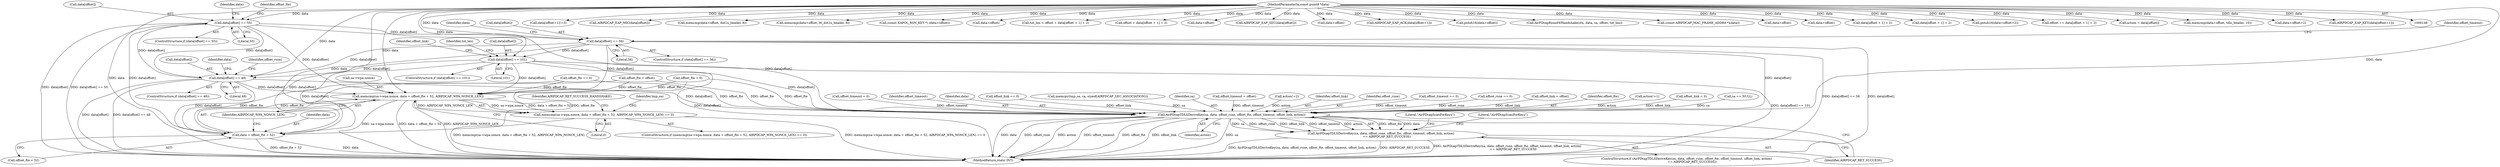 digraph "0_wireshark_9b0b20b8d5f8c9f7839d58ff6c5900f7e19283b4@array" {
"1000562" [label="(Call,data[offset] == 55)"];
"1000551" [label="(Call,data[offset] == 48)"];
"1000562" [label="(Call,data[offset] == 55)"];
"1000148" [label="(MethodParameterIn,const guint8 *data)"];
"1000584" [label="(Call,data[offset] == 101)"];
"1000573" [label="(Call,data[offset] == 56)"];
"1000714" [label="(Call,memcmp(sa->wpa.nonce, data + offset_fte + 52, AIRPDCAP_WPA_NONCE_LEN))"];
"1000713" [label="(Call,memcmp(sa->wpa.nonce, data + offset_fte + 52, AIRPDCAP_WPA_NONCE_LEN) == 0)"];
"1000720" [label="(Call,data + offset_fte + 52)"];
"1000755" [label="(Call,AirPDcapTDLSDeriveKey(sa, data, offset_rsne, offset_fte, offset_timeout, offset_link, action))"];
"1000754" [label="(Call,AirPDcapTDLSDeriveKey(sa, data, offset_rsne, offset_fte, offset_timeout, offset_link, action)\n            == AIRPDCAP_RET_SUCCESS)"];
"1000204" [label="(Call,data[offset+1]!=3)"];
"1000491" [label="(Call,offset_timeout = 0)"];
"1000573" [label="(Call,data[offset] == 56)"];
"1000722" [label="(Call,offset_fte + 52)"];
"1000623" [label="(Call,offset_fte == 0)"];
"1000760" [label="(Identifier,offset_timeout)"];
"1000757" [label="(Identifier,data)"];
"1000552" [label="(Call,data[offset])"];
"1000335" [label="(Call,AIRPDCAP_EAP_MIC(data[offset]))"];
"1000754" [label="(Call,AirPDcapTDLSDeriveKey(sa, data, offset_rsne, offset_fte, offset_timeout, offset_link, action)\n            == AIRPDCAP_RET_SUCCESS)"];
"1000630" [label="(Call,offset_link == 0)"];
"1000738" [label="(Call,memcpy(tmp_sa, sa, sizeof(AIRPDCAP_SEC_ASSOCIATION)))"];
"1000180" [label="(Call,memcmp(data+offset, dot1x_header, 8))"];
"1000188" [label="(Call,memcmp(data+offset, bt_dot1x_header, 8))"];
"1000246" [label="(Call,(const EAPOL_RSN_KEY *) (data+offset))"];
"1000181" [label="(Call,data+offset)"];
"1000594" [label="(Call,tot_len < offset + data[offset + 1] + 2)"];
"1000596" [label="(Call,offset + data[offset + 1] + 2)"];
"1000526" [label="(Call,data+offset)"];
"1000734" [label="(Identifier,tmp_sa)"];
"1000564" [label="(Identifier,data)"];
"1000756" [label="(Identifier,sa)"];
"1000568" [label="(Call,offset_fte = offset)"];
"1000726" [label="(Literal,0)"];
"1000755" [label="(Call,AirPDcapTDLSDeriveKey(sa, data, offset_rsne, offset_fte, offset_timeout, offset_link, action))"];
"1000595" [label="(Identifier,tot_len)"];
"1000550" [label="(ControlStructure,if (data[offset] == 48))"];
"1000341" [label="(Call,AIRPDCAP_EAP_SEC(data[offset]))"];
"1000588" [label="(Literal,101)"];
"1000715" [label="(Call,sa->wpa.nonce)"];
"1000577" [label="(Literal,56)"];
"1000189" [label="(Call,data+offset)"];
"1000555" [label="(Literal,48)"];
"1000579" [label="(Call,offset_timeout = offset)"];
"1000721" [label="(Identifier,data)"];
"1000326" [label="(Call,AIRPDCAP_EAP_ACK(data[offset+1]))"];
"1000148" [label="(MethodParameterIn,const guint8 *data)"];
"1000713" [label="(Call,memcmp(sa->wpa.nonce, data + offset_fte + 52, AIRPDCAP_WPA_NONCE_LEN) == 0)"];
"1000511" [label="(Call,action!=2)"];
"1000561" [label="(ControlStructure,if (data[offset] == 55))"];
"1000779" [label="(MethodReturn,static INT)"];
"1000586" [label="(Identifier,data)"];
"1000761" [label="(Identifier,offset_link)"];
"1000758" [label="(Identifier,offset_rsne)"];
"1000585" [label="(Call,data[offset])"];
"1000627" [label="(Call,offset_timeout == 0)"];
"1000525" [label="(Call,pntoh16(data+offset))"];
"1000558" [label="(Identifier,offset_rsne)"];
"1000583" [label="(ControlStructure,if (data[offset] == 101))"];
"1000569" [label="(Identifier,offset_fte)"];
"1000292" [label="(Call,AirPDcapRsna4WHandshake(ctx, data, sa, offset, tot_len))"];
"1000377" [label="(Call,(const AIRPDCAP_MAC_FRAME_ADDR4 *)(data))"];
"1000248" [label="(Call,data+offset)"];
"1000762" [label="(Identifier,action)"];
"1000619" [label="(Call,offset_rsne == 0)"];
"1000483" [label="(Call,offset_fte = 0)"];
"1000574" [label="(Call,data[offset])"];
"1000467" [label="(Call,data+offset)"];
"1000572" [label="(ControlStructure,if (data[offset] == 56))"];
"1000725" [label="(Identifier,AIRPDCAP_WPA_NONCE_LEN)"];
"1000562" [label="(Call,data[offset] == 55)"];
"1000563" [label="(Call,data[offset])"];
"1000590" [label="(Call,offset_link = offset)"];
"1000591" [label="(Identifier,offset_link)"];
"1000759" [label="(Identifier,offset_fte)"];
"1000766" [label="(Literal,\"AirPDcapScanForKeys\")"];
"1000753" [label="(ControlStructure,if (AirPDcapTDLSDeriveKey(sa, data, offset_rsne, offset_fte, offset_timeout, offset_link, action)\n            == AIRPDCAP_RET_SUCCESS))"];
"1000580" [label="(Identifier,offset_timeout)"];
"1000610" [label="(Call,data[offset + 1] + 2)"];
"1000575" [label="(Identifier,data)"];
"1000598" [label="(Call,data[offset + 1] + 2)"];
"1000220" [label="(Call,pntoh16(data+offset+2))"];
"1000584" [label="(Call,data[offset] == 101)"];
"1000608" [label="(Call,offset += data[offset + 1] + 2)"];
"1000714" [label="(Call,memcmp(sa->wpa.nonce, data + offset_fte + 52, AIRPDCAP_WPA_NONCE_LEN))"];
"1000712" [label="(ControlStructure,if (memcmp(sa->wpa.nonce, data + offset_fte + 52, AIRPDCAP_WPA_NONCE_LEN) == 0))"];
"1000776" [label="(Literal,\"AirPDcapScanForKeys\")"];
"1000508" [label="(Call,action!=1)"];
"1000566" [label="(Literal,55)"];
"1000501" [label="(Call,action = data[offset])"];
"1000487" [label="(Call,offset_link = 0)"];
"1000466" [label="(Call,memcmp(data+offset, tdls_header, 10))"];
"1000221" [label="(Call,data+offset+2)"];
"1000763" [label="(Identifier,AIRPDCAP_RET_SUCCESS)"];
"1000551" [label="(Call,data[offset] == 48)"];
"1000701" [label="(Call,sa == NULL)"];
"1000720" [label="(Call,data + offset_fte + 52)"];
"1000317" [label="(Call,AIRPDCAP_EAP_KEY(data[offset+1]))"];
"1000729" [label="(Identifier,AIRPDCAP_RET_SUCCESS_HANDSHAKE)"];
"1000562" -> "1000561"  [label="AST: "];
"1000562" -> "1000566"  [label="CFG: "];
"1000563" -> "1000562"  [label="AST: "];
"1000566" -> "1000562"  [label="AST: "];
"1000569" -> "1000562"  [label="CFG: "];
"1000575" -> "1000562"  [label="CFG: "];
"1000562" -> "1000779"  [label="DDG: data[offset]"];
"1000562" -> "1000779"  [label="DDG: data[offset] == 55"];
"1000562" -> "1000551"  [label="DDG: data[offset]"];
"1000551" -> "1000562"  [label="DDG: data[offset]"];
"1000148" -> "1000562"  [label="DDG: data"];
"1000562" -> "1000573"  [label="DDG: data[offset]"];
"1000562" -> "1000714"  [label="DDG: data[offset]"];
"1000562" -> "1000720"  [label="DDG: data[offset]"];
"1000562" -> "1000755"  [label="DDG: data[offset]"];
"1000551" -> "1000550"  [label="AST: "];
"1000551" -> "1000555"  [label="CFG: "];
"1000552" -> "1000551"  [label="AST: "];
"1000555" -> "1000551"  [label="AST: "];
"1000558" -> "1000551"  [label="CFG: "];
"1000564" -> "1000551"  [label="CFG: "];
"1000551" -> "1000779"  [label="DDG: data[offset] == 48"];
"1000551" -> "1000779"  [label="DDG: data[offset]"];
"1000584" -> "1000551"  [label="DDG: data[offset]"];
"1000573" -> "1000551"  [label="DDG: data[offset]"];
"1000148" -> "1000551"  [label="DDG: data"];
"1000551" -> "1000714"  [label="DDG: data[offset]"];
"1000551" -> "1000720"  [label="DDG: data[offset]"];
"1000551" -> "1000755"  [label="DDG: data[offset]"];
"1000148" -> "1000146"  [label="AST: "];
"1000148" -> "1000779"  [label="DDG: data"];
"1000148" -> "1000180"  [label="DDG: data"];
"1000148" -> "1000181"  [label="DDG: data"];
"1000148" -> "1000188"  [label="DDG: data"];
"1000148" -> "1000189"  [label="DDG: data"];
"1000148" -> "1000204"  [label="DDG: data"];
"1000148" -> "1000220"  [label="DDG: data"];
"1000148" -> "1000221"  [label="DDG: data"];
"1000148" -> "1000246"  [label="DDG: data"];
"1000148" -> "1000248"  [label="DDG: data"];
"1000148" -> "1000292"  [label="DDG: data"];
"1000148" -> "1000317"  [label="DDG: data"];
"1000148" -> "1000326"  [label="DDG: data"];
"1000148" -> "1000335"  [label="DDG: data"];
"1000148" -> "1000341"  [label="DDG: data"];
"1000148" -> "1000377"  [label="DDG: data"];
"1000148" -> "1000466"  [label="DDG: data"];
"1000148" -> "1000467"  [label="DDG: data"];
"1000148" -> "1000501"  [label="DDG: data"];
"1000148" -> "1000525"  [label="DDG: data"];
"1000148" -> "1000526"  [label="DDG: data"];
"1000148" -> "1000573"  [label="DDG: data"];
"1000148" -> "1000584"  [label="DDG: data"];
"1000148" -> "1000594"  [label="DDG: data"];
"1000148" -> "1000596"  [label="DDG: data"];
"1000148" -> "1000598"  [label="DDG: data"];
"1000148" -> "1000608"  [label="DDG: data"];
"1000148" -> "1000610"  [label="DDG: data"];
"1000148" -> "1000714"  [label="DDG: data"];
"1000148" -> "1000720"  [label="DDG: data"];
"1000148" -> "1000755"  [label="DDG: data"];
"1000584" -> "1000583"  [label="AST: "];
"1000584" -> "1000588"  [label="CFG: "];
"1000585" -> "1000584"  [label="AST: "];
"1000588" -> "1000584"  [label="AST: "];
"1000591" -> "1000584"  [label="CFG: "];
"1000595" -> "1000584"  [label="CFG: "];
"1000584" -> "1000779"  [label="DDG: data[offset] == 101"];
"1000584" -> "1000779"  [label="DDG: data[offset]"];
"1000573" -> "1000584"  [label="DDG: data[offset]"];
"1000584" -> "1000714"  [label="DDG: data[offset]"];
"1000584" -> "1000720"  [label="DDG: data[offset]"];
"1000584" -> "1000755"  [label="DDG: data[offset]"];
"1000573" -> "1000572"  [label="AST: "];
"1000573" -> "1000577"  [label="CFG: "];
"1000574" -> "1000573"  [label="AST: "];
"1000577" -> "1000573"  [label="AST: "];
"1000580" -> "1000573"  [label="CFG: "];
"1000586" -> "1000573"  [label="CFG: "];
"1000573" -> "1000779"  [label="DDG: data[offset]"];
"1000573" -> "1000779"  [label="DDG: data[offset] == 56"];
"1000573" -> "1000714"  [label="DDG: data[offset]"];
"1000573" -> "1000720"  [label="DDG: data[offset]"];
"1000573" -> "1000755"  [label="DDG: data[offset]"];
"1000714" -> "1000713"  [label="AST: "];
"1000714" -> "1000725"  [label="CFG: "];
"1000715" -> "1000714"  [label="AST: "];
"1000720" -> "1000714"  [label="AST: "];
"1000725" -> "1000714"  [label="AST: "];
"1000726" -> "1000714"  [label="CFG: "];
"1000714" -> "1000779"  [label="DDG: sa->wpa.nonce"];
"1000714" -> "1000779"  [label="DDG: data + offset_fte + 52"];
"1000714" -> "1000779"  [label="DDG: AIRPDCAP_WPA_NONCE_LEN"];
"1000714" -> "1000713"  [label="DDG: sa->wpa.nonce"];
"1000714" -> "1000713"  [label="DDG: data + offset_fte + 52"];
"1000714" -> "1000713"  [label="DDG: AIRPDCAP_WPA_NONCE_LEN"];
"1000568" -> "1000714"  [label="DDG: offset_fte"];
"1000623" -> "1000714"  [label="DDG: offset_fte"];
"1000483" -> "1000714"  [label="DDG: offset_fte"];
"1000713" -> "1000712"  [label="AST: "];
"1000713" -> "1000726"  [label="CFG: "];
"1000726" -> "1000713"  [label="AST: "];
"1000729" -> "1000713"  [label="CFG: "];
"1000734" -> "1000713"  [label="CFG: "];
"1000713" -> "1000779"  [label="DDG: memcmp(sa->wpa.nonce, data + offset_fte + 52, AIRPDCAP_WPA_NONCE_LEN)"];
"1000713" -> "1000779"  [label="DDG: memcmp(sa->wpa.nonce, data + offset_fte + 52, AIRPDCAP_WPA_NONCE_LEN) == 0"];
"1000720" -> "1000722"  [label="CFG: "];
"1000721" -> "1000720"  [label="AST: "];
"1000722" -> "1000720"  [label="AST: "];
"1000725" -> "1000720"  [label="CFG: "];
"1000720" -> "1000779"  [label="DDG: data"];
"1000720" -> "1000779"  [label="DDG: offset_fte + 52"];
"1000568" -> "1000720"  [label="DDG: offset_fte"];
"1000623" -> "1000720"  [label="DDG: offset_fte"];
"1000483" -> "1000720"  [label="DDG: offset_fte"];
"1000755" -> "1000754"  [label="AST: "];
"1000755" -> "1000762"  [label="CFG: "];
"1000756" -> "1000755"  [label="AST: "];
"1000757" -> "1000755"  [label="AST: "];
"1000758" -> "1000755"  [label="AST: "];
"1000759" -> "1000755"  [label="AST: "];
"1000760" -> "1000755"  [label="AST: "];
"1000761" -> "1000755"  [label="AST: "];
"1000762" -> "1000755"  [label="AST: "];
"1000763" -> "1000755"  [label="CFG: "];
"1000755" -> "1000779"  [label="DDG: data"];
"1000755" -> "1000779"  [label="DDG: offset_rsne"];
"1000755" -> "1000779"  [label="DDG: action"];
"1000755" -> "1000779"  [label="DDG: offset_timeout"];
"1000755" -> "1000779"  [label="DDG: offset_fte"];
"1000755" -> "1000779"  [label="DDG: offset_link"];
"1000755" -> "1000779"  [label="DDG: sa"];
"1000755" -> "1000754"  [label="DDG: offset_fte"];
"1000755" -> "1000754"  [label="DDG: data"];
"1000755" -> "1000754"  [label="DDG: sa"];
"1000755" -> "1000754"  [label="DDG: offset_rsne"];
"1000755" -> "1000754"  [label="DDG: offset_link"];
"1000755" -> "1000754"  [label="DDG: offset_timeout"];
"1000755" -> "1000754"  [label="DDG: action"];
"1000738" -> "1000755"  [label="DDG: sa"];
"1000701" -> "1000755"  [label="DDG: sa"];
"1000619" -> "1000755"  [label="DDG: offset_rsne"];
"1000568" -> "1000755"  [label="DDG: offset_fte"];
"1000623" -> "1000755"  [label="DDG: offset_fte"];
"1000483" -> "1000755"  [label="DDG: offset_fte"];
"1000579" -> "1000755"  [label="DDG: offset_timeout"];
"1000627" -> "1000755"  [label="DDG: offset_timeout"];
"1000491" -> "1000755"  [label="DDG: offset_timeout"];
"1000487" -> "1000755"  [label="DDG: offset_link"];
"1000630" -> "1000755"  [label="DDG: offset_link"];
"1000590" -> "1000755"  [label="DDG: offset_link"];
"1000508" -> "1000755"  [label="DDG: action"];
"1000511" -> "1000755"  [label="DDG: action"];
"1000754" -> "1000753"  [label="AST: "];
"1000754" -> "1000763"  [label="CFG: "];
"1000763" -> "1000754"  [label="AST: "];
"1000766" -> "1000754"  [label="CFG: "];
"1000776" -> "1000754"  [label="CFG: "];
"1000754" -> "1000779"  [label="DDG: AirPDcapTDLSDeriveKey(sa, data, offset_rsne, offset_fte, offset_timeout, offset_link, action)\n            == AIRPDCAP_RET_SUCCESS"];
"1000754" -> "1000779"  [label="DDG: AirPDcapTDLSDeriveKey(sa, data, offset_rsne, offset_fte, offset_timeout, offset_link, action)"];
"1000754" -> "1000779"  [label="DDG: AIRPDCAP_RET_SUCCESS"];
}

